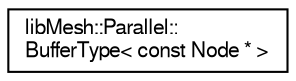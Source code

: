 digraph "Graphical Class Hierarchy"
{
  edge [fontname="FreeSans",fontsize="10",labelfontname="FreeSans",labelfontsize="10"];
  node [fontname="FreeSans",fontsize="10",shape=record];
  rankdir="LR";
  Node1 [label="libMesh::Parallel::\lBufferType\< const Node * \>",height=0.2,width=0.4,color="black", fillcolor="white", style="filled",URL="$structlibMesh_1_1Parallel_1_1BufferType_3_01const_01Node_01_5_01_4.html"];
}
